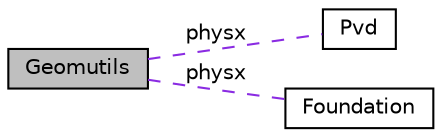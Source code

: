 digraph "Geomutils"
{
  edge [fontname="Helvetica",fontsize="10",labelfontname="Helvetica",labelfontsize="10"];
  node [fontname="Helvetica",fontsize="10",shape=record];
  rankdir=LR;
  Node1 [label="Pvd",height=0.2,width=0.4,color="black", fillcolor="white", style="filled",URL="$group__pvd.html"];
  Node0 [label="Geomutils",height=0.2,width=0.4,color="black", fillcolor="grey75", style="filled", fontcolor="black"];
  Node2 [label="Foundation",height=0.2,width=0.4,color="black", fillcolor="white", style="filled",URL="$group__foundation.html"];
  Node0->Node1 [shape=plaintext, label="physx", color="blueviolet", dir="none", style="dashed"];
  Node0->Node2 [shape=plaintext, label="physx", color="blueviolet", dir="none", style="dashed"];
}
